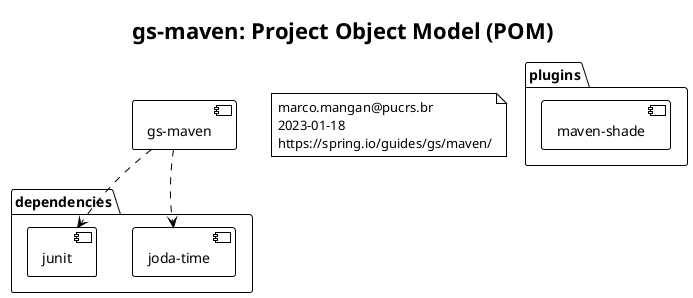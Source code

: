 @startuml

!theme plain

title gs-maven: Project Object Model (POM)


component [gs-maven] as A


package dependencies {
component [joda-time] as B
component [junit] as C
}

package plugins {
component [maven-shade] as D
}

A .> B
A .> C

A -Down[Hidden]-> B

note as N1
 marco.mangan@pucrs.br
 2023-01-18
 https://spring.io/guides/gs/maven/
end note

 

@enduml

